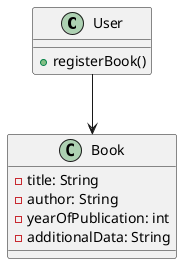 @startuml
class User {
    + registerBook()
}

class Book {
    - title: String
    - author: String
    - yearOfPublication: int
    - additionalData: String
}

User --> Book
@enduml